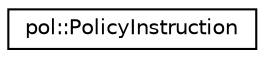 digraph "Graphical Class Hierarchy"
{
 // LATEX_PDF_SIZE
  edge [fontname="Helvetica",fontsize="10",labelfontname="Helvetica",labelfontsize="10"];
  node [fontname="Helvetica",fontsize="10",shape=record];
  rankdir="LR";
  Node0 [label="pol::PolicyInstruction",height=0.2,width=0.4,color="black", fillcolor="white", style="filled",URL="$structpol_1_1_policy_instruction.html",tooltip=" "];
}
